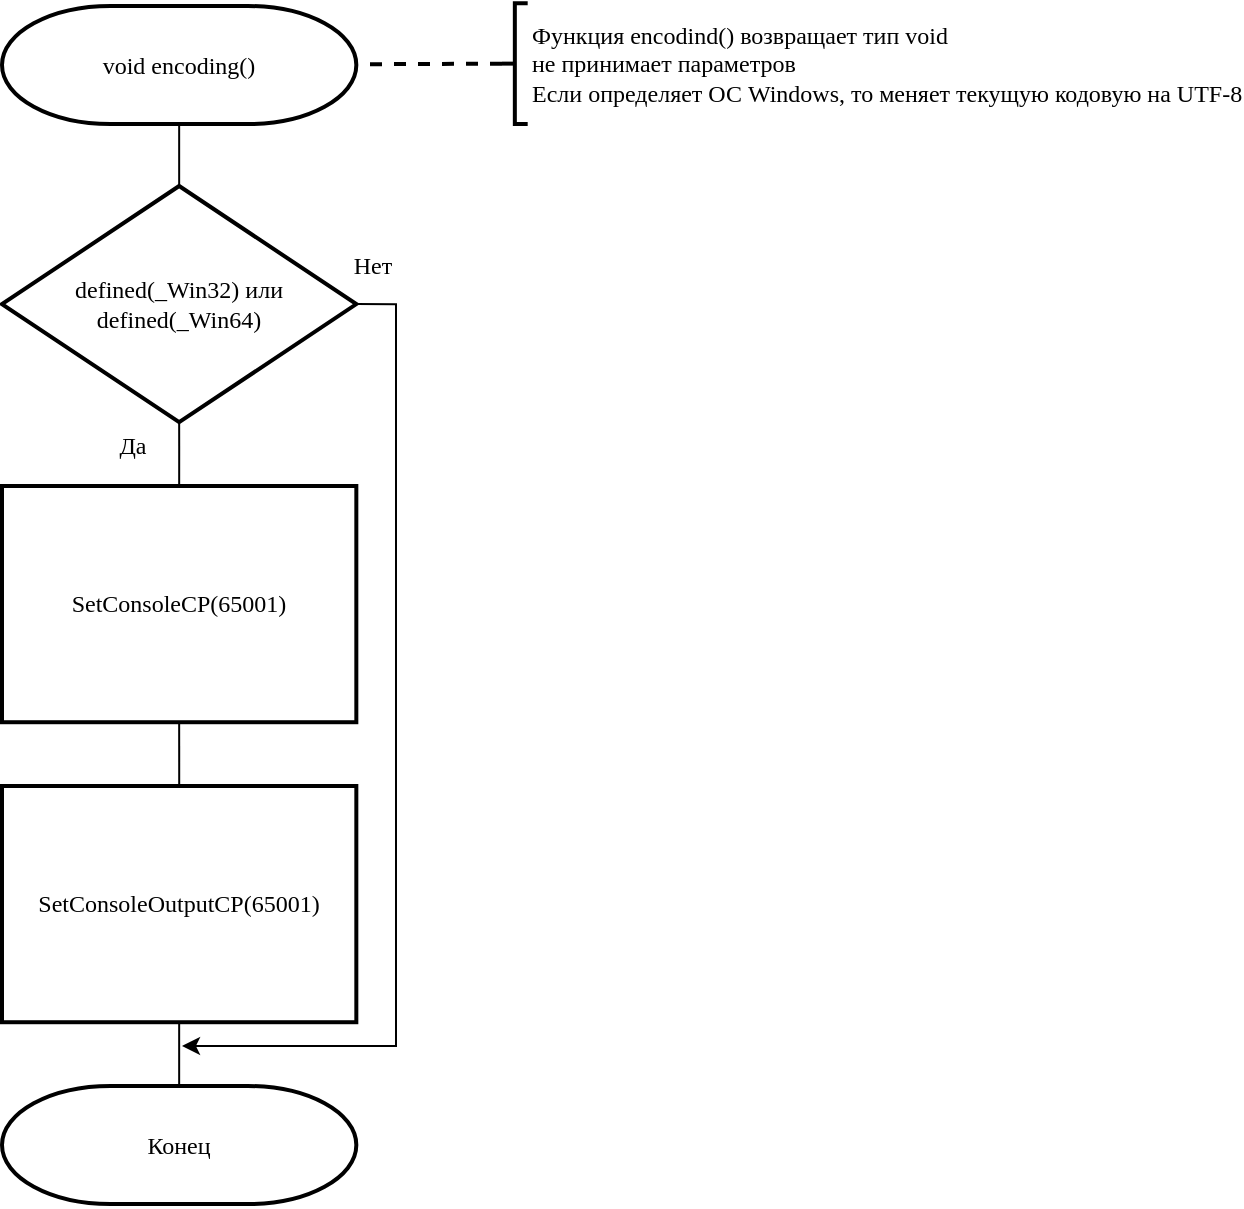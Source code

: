 <mxfile version="13.0.3" type="device"><diagram id="C5RBs43oDa-KdzZeNtuy" name="Page-1"><mxGraphModel dx="710" dy="412" grid="1" gridSize="10" guides="1" tooltips="1" connect="1" arrows="1" fold="1" page="1" pageScale="1" pageWidth="827" pageHeight="1169" math="0" shadow="0"><root><mxCell id="WIyWlLk6GJQsqaUBKTNV-0"/><mxCell id="WIyWlLk6GJQsqaUBKTNV-1" parent="WIyWlLk6GJQsqaUBKTNV-0"/><mxCell id="lmvawIoqrRwfcAoD7-F3-6" style="edgeStyle=orthogonalEdgeStyle;rounded=0;orthogonalLoop=1;jettySize=auto;html=1;exitX=0.5;exitY=1;exitDx=0;exitDy=0;exitPerimeter=0;entryX=0.5;entryY=0;entryDx=0;entryDy=0;entryPerimeter=0;endArrow=none;endFill=0;" parent="WIyWlLk6GJQsqaUBKTNV-1" source="lmvawIoqrRwfcAoD7-F3-0" target="lmvawIoqrRwfcAoD7-F3-4" edge="1"><mxGeometry relative="1" as="geometry"/></mxCell><mxCell id="lmvawIoqrRwfcAoD7-F3-0" value="&lt;font face=&quot;Times New Roman&quot;&gt;void encoding()&lt;/font&gt;" style="strokeWidth=2;html=1;shape=mxgraph.flowchart.terminator;whiteSpace=wrap;" parent="WIyWlLk6GJQsqaUBKTNV-1" vertex="1"><mxGeometry x="130" y="70" width="177.165" height="59.055" as="geometry"/></mxCell><mxCell id="lmvawIoqrRwfcAoD7-F3-8" style="edgeStyle=orthogonalEdgeStyle;rounded=0;orthogonalLoop=1;jettySize=auto;html=1;exitX=0.5;exitY=1;exitDx=0;exitDy=0;endArrow=none;endFill=0;" parent="WIyWlLk6GJQsqaUBKTNV-1" source="lmvawIoqrRwfcAoD7-F3-1" target="lmvawIoqrRwfcAoD7-F3-2" edge="1"><mxGeometry relative="1" as="geometry"/></mxCell><mxCell id="lmvawIoqrRwfcAoD7-F3-1" value="&lt;font face=&quot;Times New Roman&quot;&gt;SetConsoleCP(65001)&lt;/font&gt;" style="rounded=0;whiteSpace=wrap;html=1;absoluteArcSize=1;arcSize=14;strokeWidth=2;" parent="WIyWlLk6GJQsqaUBKTNV-1" vertex="1"><mxGeometry x="130" y="310" width="177.165" height="118.11" as="geometry"/></mxCell><mxCell id="lmvawIoqrRwfcAoD7-F3-10" style="edgeStyle=orthogonalEdgeStyle;rounded=0;orthogonalLoop=1;jettySize=auto;html=1;exitX=0.5;exitY=1;exitDx=0;exitDy=0;entryX=0.5;entryY=0;entryDx=0;entryDy=0;entryPerimeter=0;endArrow=none;endFill=0;" parent="WIyWlLk6GJQsqaUBKTNV-1" source="lmvawIoqrRwfcAoD7-F3-2" target="lmvawIoqrRwfcAoD7-F3-5" edge="1"><mxGeometry relative="1" as="geometry"/></mxCell><mxCell id="lmvawIoqrRwfcAoD7-F3-2" value="&lt;font face=&quot;Times New Roman&quot;&gt;SetConsoleOutputCP(65001)&lt;/font&gt;" style="rounded=0;whiteSpace=wrap;html=1;absoluteArcSize=1;arcSize=14;strokeWidth=2;" parent="WIyWlLk6GJQsqaUBKTNV-1" vertex="1"><mxGeometry x="130" y="460" width="177.165" height="118.11" as="geometry"/></mxCell><mxCell id="lmvawIoqrRwfcAoD7-F3-7" value="" style="edgeStyle=orthogonalEdgeStyle;rounded=0;orthogonalLoop=1;jettySize=auto;html=1;exitX=0.5;exitY=1;exitDx=0;exitDy=0;exitPerimeter=0;entryX=0.5;entryY=0;entryDx=0;entryDy=0;endArrow=none;endFill=0;fontFamily=Times New Roman;" parent="WIyWlLk6GJQsqaUBKTNV-1" source="lmvawIoqrRwfcAoD7-F3-4" target="lmvawIoqrRwfcAoD7-F3-1" edge="1"><mxGeometry x="-0.253" y="-19" relative="1" as="geometry"><Array as="points"><mxPoint x="219" y="290"/><mxPoint x="219" y="290"/></Array><mxPoint as="offset"/></mxGeometry></mxCell><mxCell id="lmvawIoqrRwfcAoD7-F3-11" style="edgeStyle=orthogonalEdgeStyle;rounded=0;orthogonalLoop=1;jettySize=auto;html=1;exitX=1;exitY=0.5;exitDx=0;exitDy=0;exitPerimeter=0;" parent="WIyWlLk6GJQsqaUBKTNV-1" source="lmvawIoqrRwfcAoD7-F3-4" edge="1"><mxGeometry relative="1" as="geometry"><mxPoint x="220" y="590" as="targetPoint"/><Array as="points"><mxPoint x="327" y="219"/><mxPoint x="327" y="590"/></Array></mxGeometry></mxCell><mxCell id="lmvawIoqrRwfcAoD7-F3-4" value="&lt;font face=&quot;Times New Roman&quot;&gt;defined(_Win32) или&lt;br&gt;defined(_Win64)&lt;/font&gt;" style="strokeWidth=2;html=1;shape=mxgraph.flowchart.decision;whiteSpace=wrap;rounded=0;" parent="WIyWlLk6GJQsqaUBKTNV-1" vertex="1"><mxGeometry x="130" y="160" width="177.165" height="118.11" as="geometry"/></mxCell><mxCell id="lmvawIoqrRwfcAoD7-F3-5" value="&lt;font face=&quot;Times New Roman&quot;&gt;Конец&lt;/font&gt;" style="strokeWidth=2;html=1;shape=mxgraph.flowchart.terminator;whiteSpace=wrap;" parent="WIyWlLk6GJQsqaUBKTNV-1" vertex="1"><mxGeometry x="130" y="610" width="177.165" height="59.055" as="geometry"/></mxCell><mxCell id="lmvawIoqrRwfcAoD7-F3-15" style="edgeStyle=none;rounded=0;orthogonalLoop=1;jettySize=auto;html=1;exitX=0;exitY=0.5;exitDx=0;exitDy=0;exitPerimeter=0;endArrow=none;endFill=0;fontFamily=Times New Roman;dashed=1;strokeWidth=2;" parent="WIyWlLk6GJQsqaUBKTNV-1" source="lmvawIoqrRwfcAoD7-F3-14" target="lmvawIoqrRwfcAoD7-F3-0" edge="1"><mxGeometry relative="1" as="geometry"/></mxCell><mxCell id="lmvawIoqrRwfcAoD7-F3-14" value="Функция encodind() возвращает тип void&lt;br&gt;не принимает параметров&lt;br&gt;Если определяет ОС Windows, то меняет текущую кодовую на UTF-8" style="strokeWidth=2;html=1;shape=mxgraph.flowchart.annotation_2;align=left;labelPosition=right;pointerEvents=1;rounded=0;fontFamily=Times New Roman;" parent="WIyWlLk6GJQsqaUBKTNV-1" vertex="1"><mxGeometry x="380" y="68.58" width="12.84" height="60.47" as="geometry"/></mxCell><mxCell id="nY9cS80EGldF8ulJUX42-0" value="&lt;font face=&quot;Times New Roman&quot;&gt;Нет&lt;/font&gt;" style="text;html=1;align=center;verticalAlign=middle;resizable=0;points=[];autosize=1;" vertex="1" parent="WIyWlLk6GJQsqaUBKTNV-1"><mxGeometry x="300" y="190" width="30" height="20" as="geometry"/></mxCell><mxCell id="nY9cS80EGldF8ulJUX42-1" value="&lt;font face=&quot;Times New Roman&quot;&gt;Да&lt;/font&gt;" style="text;html=1;align=center;verticalAlign=middle;resizable=0;points=[];autosize=1;" vertex="1" parent="WIyWlLk6GJQsqaUBKTNV-1"><mxGeometry x="180" y="280" width="30" height="20" as="geometry"/></mxCell></root></mxGraphModel></diagram></mxfile>